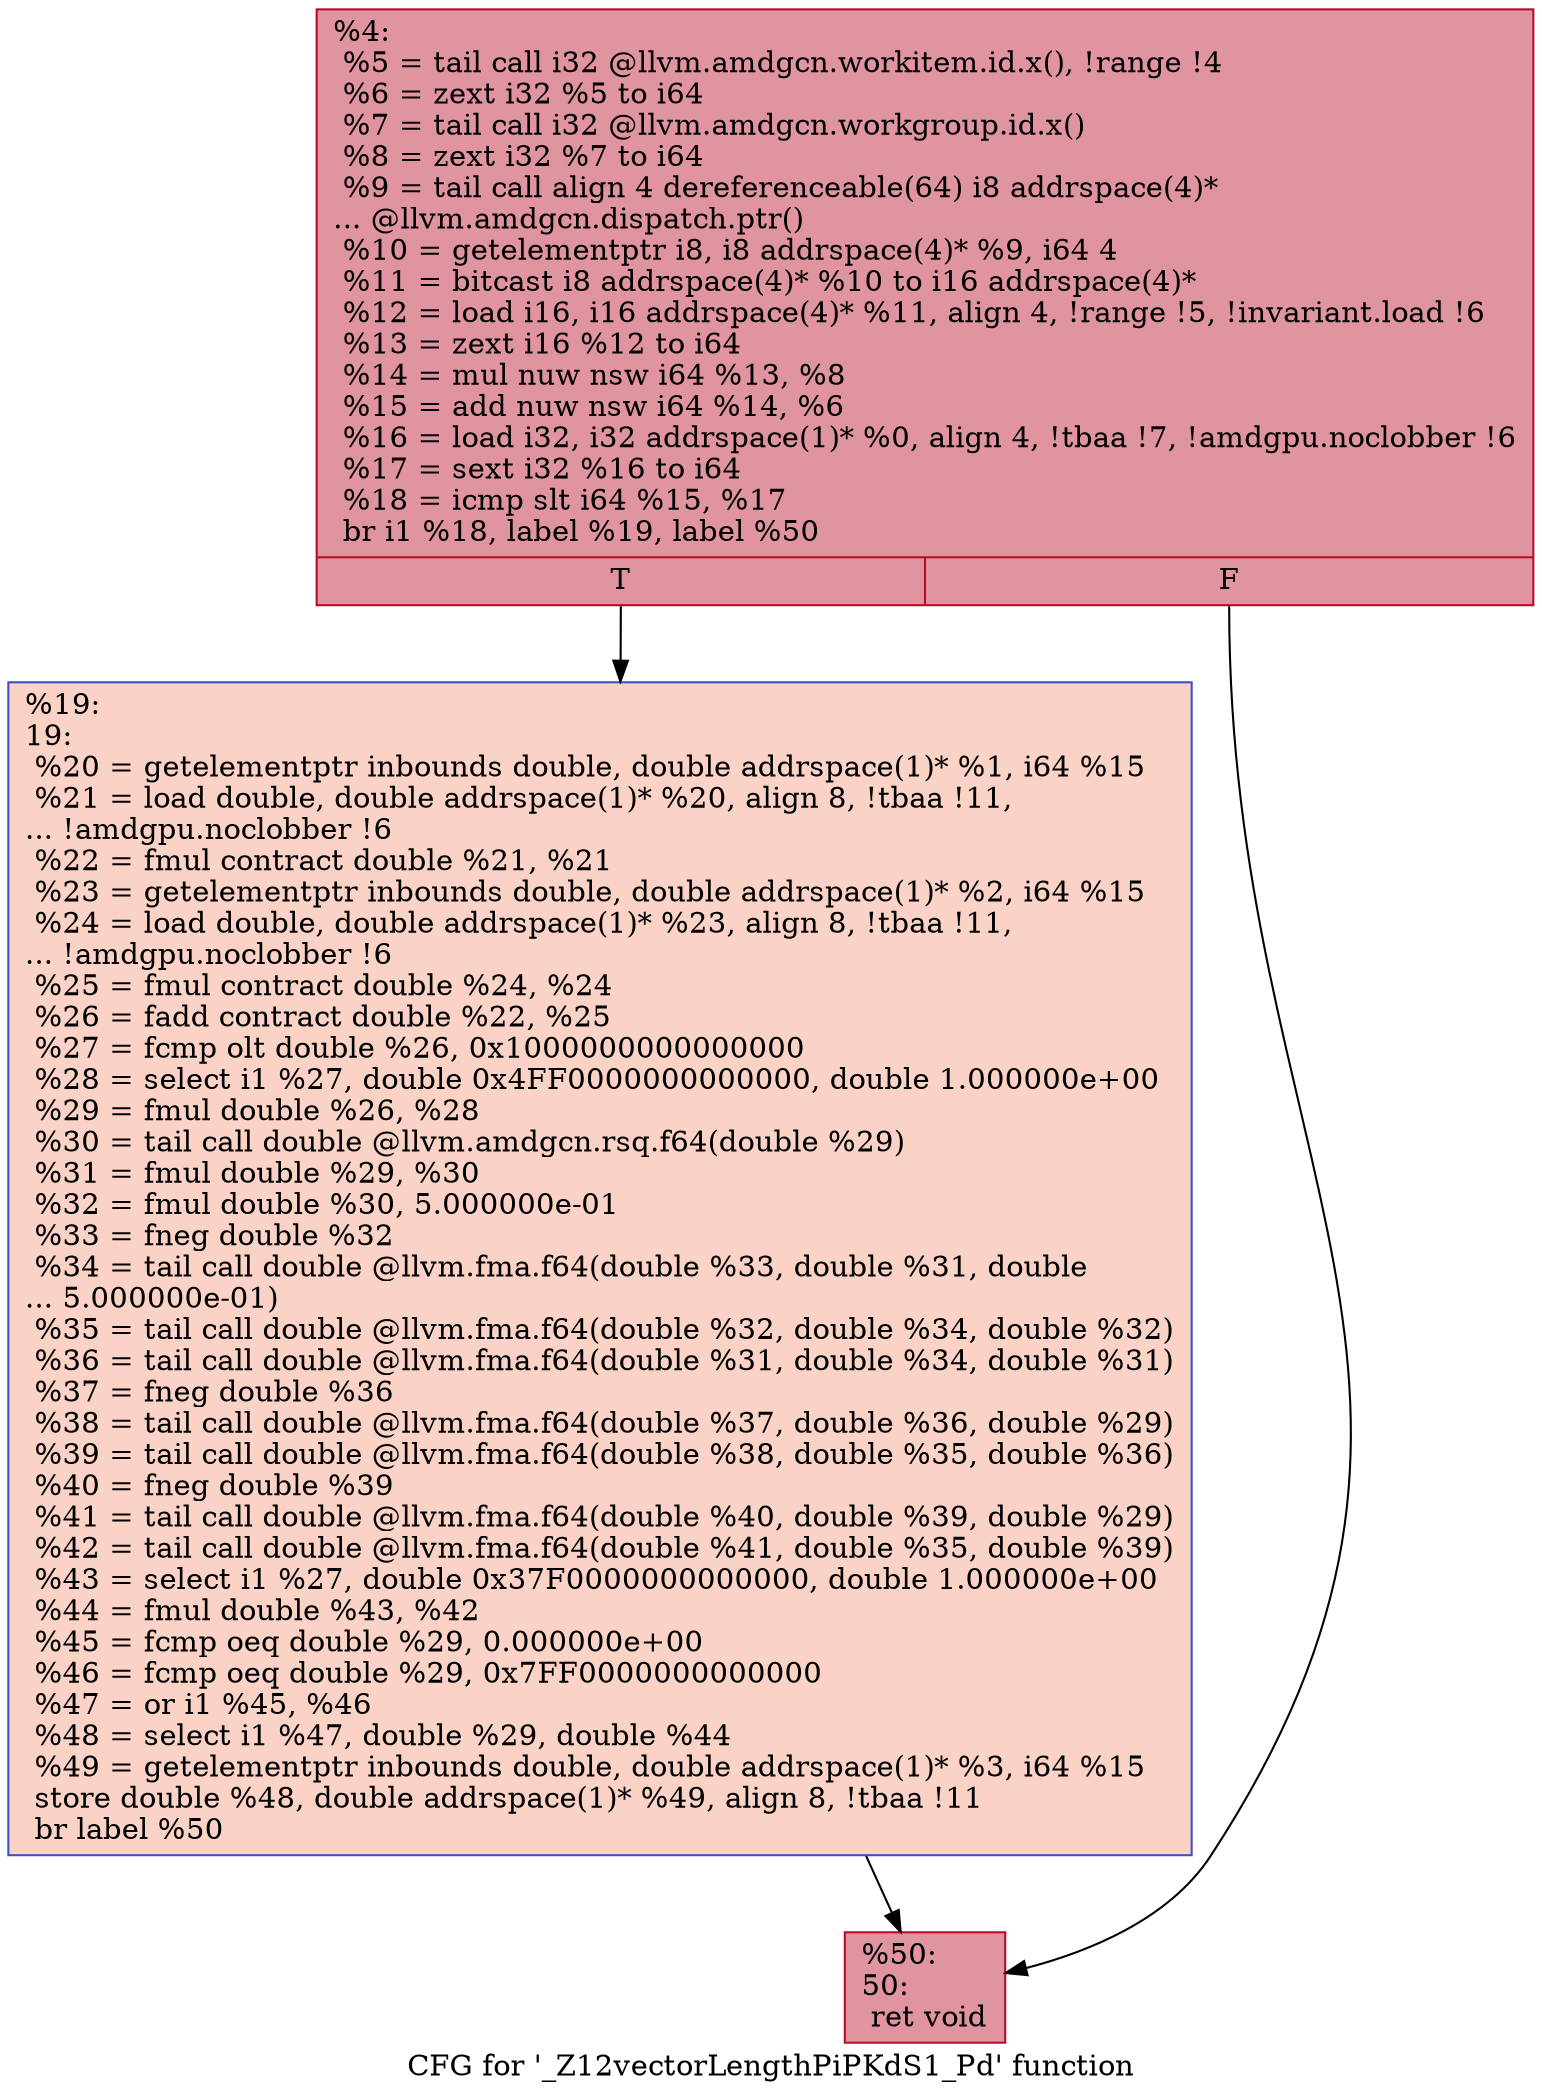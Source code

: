 digraph "CFG for '_Z12vectorLengthPiPKdS1_Pd' function" {
	label="CFG for '_Z12vectorLengthPiPKdS1_Pd' function";

	Node0x4794850 [shape=record,color="#b70d28ff", style=filled, fillcolor="#b70d2870",label="{%4:\l  %5 = tail call i32 @llvm.amdgcn.workitem.id.x(), !range !4\l  %6 = zext i32 %5 to i64\l  %7 = tail call i32 @llvm.amdgcn.workgroup.id.x()\l  %8 = zext i32 %7 to i64\l  %9 = tail call align 4 dereferenceable(64) i8 addrspace(4)*\l... @llvm.amdgcn.dispatch.ptr()\l  %10 = getelementptr i8, i8 addrspace(4)* %9, i64 4\l  %11 = bitcast i8 addrspace(4)* %10 to i16 addrspace(4)*\l  %12 = load i16, i16 addrspace(4)* %11, align 4, !range !5, !invariant.load !6\l  %13 = zext i16 %12 to i64\l  %14 = mul nuw nsw i64 %13, %8\l  %15 = add nuw nsw i64 %14, %6\l  %16 = load i32, i32 addrspace(1)* %0, align 4, !tbaa !7, !amdgpu.noclobber !6\l  %17 = sext i32 %16 to i64\l  %18 = icmp slt i64 %15, %17\l  br i1 %18, label %19, label %50\l|{<s0>T|<s1>F}}"];
	Node0x4794850:s0 -> Node0x4797180;
	Node0x4794850:s1 -> Node0x4797210;
	Node0x4797180 [shape=record,color="#3d50c3ff", style=filled, fillcolor="#f59c7d70",label="{%19:\l19:                                               \l  %20 = getelementptr inbounds double, double addrspace(1)* %1, i64 %15\l  %21 = load double, double addrspace(1)* %20, align 8, !tbaa !11,\l... !amdgpu.noclobber !6\l  %22 = fmul contract double %21, %21\l  %23 = getelementptr inbounds double, double addrspace(1)* %2, i64 %15\l  %24 = load double, double addrspace(1)* %23, align 8, !tbaa !11,\l... !amdgpu.noclobber !6\l  %25 = fmul contract double %24, %24\l  %26 = fadd contract double %22, %25\l  %27 = fcmp olt double %26, 0x1000000000000000\l  %28 = select i1 %27, double 0x4FF0000000000000, double 1.000000e+00\l  %29 = fmul double %26, %28\l  %30 = tail call double @llvm.amdgcn.rsq.f64(double %29)\l  %31 = fmul double %29, %30\l  %32 = fmul double %30, 5.000000e-01\l  %33 = fneg double %32\l  %34 = tail call double @llvm.fma.f64(double %33, double %31, double\l... 5.000000e-01)\l  %35 = tail call double @llvm.fma.f64(double %32, double %34, double %32)\l  %36 = tail call double @llvm.fma.f64(double %31, double %34, double %31)\l  %37 = fneg double %36\l  %38 = tail call double @llvm.fma.f64(double %37, double %36, double %29)\l  %39 = tail call double @llvm.fma.f64(double %38, double %35, double %36)\l  %40 = fneg double %39\l  %41 = tail call double @llvm.fma.f64(double %40, double %39, double %29)\l  %42 = tail call double @llvm.fma.f64(double %41, double %35, double %39)\l  %43 = select i1 %27, double 0x37F0000000000000, double 1.000000e+00\l  %44 = fmul double %43, %42\l  %45 = fcmp oeq double %29, 0.000000e+00\l  %46 = fcmp oeq double %29, 0x7FF0000000000000\l  %47 = or i1 %45, %46\l  %48 = select i1 %47, double %29, double %44\l  %49 = getelementptr inbounds double, double addrspace(1)* %3, i64 %15\l  store double %48, double addrspace(1)* %49, align 8, !tbaa !11\l  br label %50\l}"];
	Node0x4797180 -> Node0x4797210;
	Node0x4797210 [shape=record,color="#b70d28ff", style=filled, fillcolor="#b70d2870",label="{%50:\l50:                                               \l  ret void\l}"];
}
